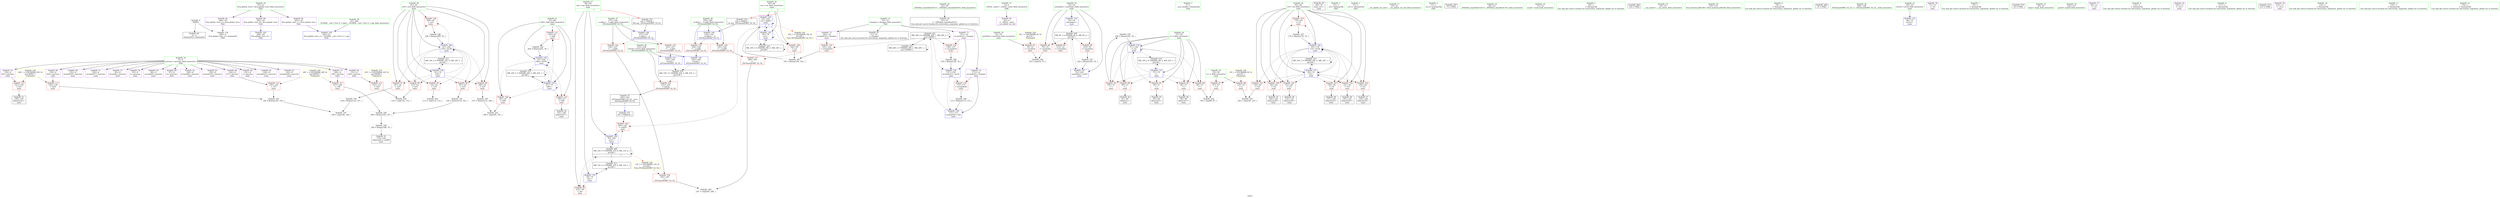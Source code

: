 digraph "SVFG" {
	label="SVFG";

	Node0x55781a0dcf50 [shape=record,color=grey,label="{NodeID: 0\nNullPtr}"];
	Node0x55781a0dcf50 -> Node0x55781a0f80a0[style=solid];
	Node0x55781a0dcf50 -> Node0x55781a0feb80[style=solid];
	Node0x55781a0f8880 [shape=record,color=red,label="{NodeID: 97\n147\<--61\n\<--a10\nmain\n}"];
	Node0x55781a0f8880 -> Node0x55781a0fc320[style=solid];
	Node0x55781a0f6a50 [shape=record,color=green,label="{NodeID: 14\n8\<--9\npersons\<--persons_field_insensitive\nGlob }"];
	Node0x55781a0f6a50 -> Node0x55781a0f9f20[style=solid];
	Node0x55781a0f6a50 -> Node0x55781a0f9ff0[style=solid];
	Node0x55781a0f6a50 -> Node0x55781a0fa0c0[style=solid];
	Node0x55781a0f6a50 -> Node0x55781a0fa190[style=solid];
	Node0x55781a0f6a50 -> Node0x55781a0fa260[style=solid];
	Node0x55781a0f6a50 -> Node0x55781a0fa330[style=solid];
	Node0x55781a0f6a50 -> Node0x55781a0fa400[style=solid];
	Node0x55781a0f6a50 -> Node0x55781a0fa4d0[style=solid];
	Node0x55781a0f6a50 -> Node0x55781a0fa5a0[style=solid];
	Node0x55781a0f6a50 -> Node0x55781a0fa670[style=solid];
	Node0x55781a0f6a50 -> Node0x55781a0fa740[style=solid];
	Node0x55781a0f6a50 -> Node0x55781a0fa810[style=solid];
	Node0x55781a0f6a50 -> Node0x55781a0fa8e0[style=solid];
	Node0x55781a0f6a50 -> Node0x55781a0fa9b0[style=solid];
	Node0x55781a0f6a50 -> Node0x55781a0faa80[style=solid];
	Node0x55781a0f6a50 -> Node0x55781a0fab50[style=solid];
	Node0x55781a0fc320 [shape=record,color=grey,label="{NodeID: 194\n148 = Binary(114, 147, )\n}"];
	Node0x55781a0fc320 -> Node0x55781a0fc7a0[style=solid];
	Node0x55781a0f93e0 [shape=record,color=red,label="{NodeID: 111\n203\<--67\n\<--b46\nmain\n}"];
	Node0x55781a0f93e0 -> Node0x55781a101b50[style=solid];
	Node0x55781a0f75f0 [shape=record,color=green,label="{NodeID: 28\n61\<--62\na10\<--a10_field_insensitive\nmain\n}"];
	Node0x55781a0f75f0 -> Node0x55781a0fbe90[style=solid];
	Node0x55781a0f75f0 -> Node0x55781a0f87b0[style=solid];
	Node0x55781a0f75f0 -> Node0x55781a0f8880[style=solid];
	Node0x55781a0f75f0 -> Node0x55781a0f8950[style=solid];
	Node0x55781a0f75f0 -> Node0x55781a0f8a20[style=solid];
	Node0x55781a0f75f0 -> Node0x55781a0f8af0[style=solid];
	Node0x55781a0f75f0 -> Node0x55781a0ff090[style=solid];
	Node0x55781a0f75f0 -> Node0x55781a0ff8b0[style=solid];
	Node0x55781a0fe710 [shape=record,color=red,label="{NodeID: 125\n249\<--239\n\<--__b.addr\n_ZSt3maxIiERKT_S2_S2_\n}"];
	Node0x55781a0fe710 -> Node0x55781a0ffbf0[style=solid];
	Node0x55781a0f82a0 [shape=record,color=black,label="{NodeID: 42\n32\<--33\n\<--_ZNSt8ios_base4InitD1Ev\nCan only get source location for instruction, argument, global var or function.}"];
	Node0x55781a0ff300 [shape=record,color=blue,label="{NodeID: 139\n171\<--173\narrayidx42\<--dec\nmain\n}"];
	Node0x55781a0ff300 -> Node0x55781a10ff60[style=dashed];
	Node0x55781a0f9e50 [shape=record,color=purple,label="{NodeID: 56\n30\<--4\n\<--_ZStL8__ioinit\n__cxx_global_var_init\n}"];
	Node0x55781a0fa9b0 [shape=record,color=purple,label="{NodeID: 70\n154\<--8\nb31\<--persons\nmain\n}"];
	Node0x55781a0fa9b0 -> Node0x55781a0f9720[style=solid];
	Node0x55781a0fb5a0 [shape=record,color=red,label="{NodeID: 84\n78\<--53\n\<--caseIndex\nmain\n}"];
	Node0x55781a0fb5a0 -> Node0x55781a0fcaa0[style=solid];
	Node0x55781a0dde50 [shape=record,color=green,label="{NodeID: 1\n7\<--1\n__dso_handle\<--dummyObj\nGlob }"];
	Node0x55781a0f8950 [shape=record,color=red,label="{NodeID: 98\n161\<--61\n\<--a10\nmain\n}"];
	Node0x55781a0f8950 -> Node0x55781a0fc020[style=solid];
	Node0x55781a0f6ae0 [shape=record,color=green,label="{NodeID: 15\n10\<--12\nchanges\<--changes_field_insensitive\nGlob }"];
	Node0x55781a0f6ae0 -> Node0x55781a0f81a0[style=solid];
	Node0x55781a0f6ae0 -> Node0x55781a0fac20[style=solid];
	Node0x55781a0f6ae0 -> Node0x55781a0facf0[style=solid];
	Node0x55781a0f6ae0 -> Node0x55781a0fadc0[style=solid];
	Node0x55781a0fc4a0 [shape=record,color=grey,label="{NodeID: 195\n106 = Binary(105, 76, )\n}"];
	Node0x55781a0fc4a0 -> Node0x55781a0feef0[style=solid];
	Node0x55781a0f94b0 [shape=record,color=red,label="{NodeID: 112\n132\<--131\n\<--a20\nmain\n}"];
	Node0x55781a0f94b0 -> Node0x55781a0fcc20[style=solid];
	Node0x55781a0f76c0 [shape=record,color=green,label="{NodeID: 29\n63\<--64\ni14\<--i14_field_insensitive\nmain\n}"];
	Node0x55781a0f76c0 -> Node0x55781a0f8bc0[style=solid];
	Node0x55781a0f76c0 -> Node0x55781a0f8c90[style=solid];
	Node0x55781a0f76c0 -> Node0x55781a0f8d60[style=solid];
	Node0x55781a0f76c0 -> Node0x55781a0f8e30[style=solid];
	Node0x55781a0f76c0 -> Node0x55781a0f8f00[style=solid];
	Node0x55781a0f76c0 -> Node0x55781a0f8fd0[style=solid];
	Node0x55781a0f76c0 -> Node0x55781a0f90a0[style=solid];
	Node0x55781a0f76c0 -> Node0x55781a0ff160[style=solid];
	Node0x55781a0f76c0 -> Node0x55781a0ff3d0[style=solid];
	Node0x55781a10c860 [shape=record,color=black,label="{NodeID: 209\nMR_6V_3 = PHI(MR_6V_4, MR_6V_2, )\npts\{54 \}\n}"];
	Node0x55781a10c860 -> Node0x55781a0fb5a0[style=dashed];
	Node0x55781a10c860 -> Node0x55781a0fb670[style=dashed];
	Node0x55781a10c860 -> Node0x55781a0fb740[style=dashed];
	Node0x55781a10c860 -> Node0x55781a0ff980[style=dashed];
	Node0x55781a0fe7e0 [shape=record,color=red,label="{NodeID: 126\n244\<--243\n\<--\n_ZSt3maxIiERKT_S2_S2_\n}"];
	Node0x55781a0fe7e0 -> Node0x55781a0fc920[style=solid];
	Node0x55781a0f83a0 [shape=record,color=black,label="{NodeID: 43\n48\<--70\nmain_ret\<--\nmain\n}"];
	Node0x55781a0ff3d0 [shape=record,color=blue,label="{NodeID: 140\n63\<--179\ni14\<--inc44\nmain\n}"];
	Node0x55781a0ff3d0 -> Node0x55781a0f8bc0[style=dashed];
	Node0x55781a0ff3d0 -> Node0x55781a0f8c90[style=dashed];
	Node0x55781a0ff3d0 -> Node0x55781a0f8d60[style=dashed];
	Node0x55781a0ff3d0 -> Node0x55781a0f8e30[style=dashed];
	Node0x55781a0ff3d0 -> Node0x55781a0f8f00[style=dashed];
	Node0x55781a0ff3d0 -> Node0x55781a0f8fd0[style=dashed];
	Node0x55781a0ff3d0 -> Node0x55781a0f90a0[style=dashed];
	Node0x55781a0ff3d0 -> Node0x55781a0ff160[style=dashed];
	Node0x55781a0ff3d0 -> Node0x55781a0ff3d0[style=dashed];
	Node0x55781a0ff3d0 -> Node0x55781a10dc60[style=dashed];
	Node0x55781a0f9f20 [shape=record,color=purple,label="{NodeID: 57\n92\<--8\narrayidx\<--persons\nmain\n}"];
	Node0x55781a113d70 [shape=record,color=yellow,style=double,label="{NodeID: 237\n22V_1 = ENCHI(MR_22V_0)\npts\{90000 \}\nFun[main]}"];
	Node0x55781a113d70 -> Node0x55781a0f94b0[style=dashed];
	Node0x55781a0faa80 [shape=record,color=purple,label="{NodeID: 71\n165\<--8\narrayidx37\<--persons\nmain\n}"];
	Node0x55781a0fb670 [shape=record,color=red,label="{NodeID: 85\n212\<--53\n\<--caseIndex\nmain\n}"];
	Node0x55781a0dd610 [shape=record,color=green,label="{NodeID: 2\n13\<--1\n.str\<--dummyObj\nGlob }"];
	Node0x55781a0f8a20 [shape=record,color=red,label="{NodeID: 99\n186\<--61\n\<--a10\nmain\n}"];
	Node0x55781a0f8a20 -> Node0x55781a101cd0[style=solid];
	Node0x55781a0f6b70 [shape=record,color=green,label="{NodeID: 16\n19\<--23\nllvm.global_ctors\<--llvm.global_ctors_field_insensitive\nGlob }"];
	Node0x55781a0f6b70 -> Node0x55781a0fb1d0[style=solid];
	Node0x55781a0f6b70 -> Node0x55781a0fb2d0[style=solid];
	Node0x55781a0f6b70 -> Node0x55781a0fb3d0[style=solid];
	Node0x55781a0fc620 [shape=record,color=grey,label="{NodeID: 196\n173 = Binary(172, 174, )\n}"];
	Node0x55781a0fc620 -> Node0x55781a0ff300[style=solid];
	Node0x55781a0f9580 [shape=record,color=red,label="{NodeID: 113\n140\<--139\n\<--b24\nmain\n}"];
	Node0x55781a0f9580 -> Node0x55781a0fc1a0[style=solid];
	Node0x55781a0f7790 [shape=record,color=green,label="{NodeID: 30\n65\<--66\ncur\<--cur_field_insensitive\nmain\n|{|<s3>7}}"];
	Node0x55781a0f7790 -> Node0x55781a0f9170[style=solid];
	Node0x55781a0f7790 -> Node0x55781a0ff4a0[style=solid];
	Node0x55781a0f7790 -> Node0x55781a0ff640[style=solid];
	Node0x55781a0f7790:s3 -> Node0x55781a121000[style=solid,color=red];
	Node0x55781a10cd60 [shape=record,color=black,label="{NodeID: 210\nMR_10V_2 = PHI(MR_10V_4, MR_10V_1, )\npts\{58 \}\n}"];
	Node0x55781a10cd60 -> Node0x55781a0fee20[style=dashed];
	Node0x55781a0fe8b0 [shape=record,color=red,label="{NodeID: 127\n246\<--245\n\<--\n_ZSt3maxIiERKT_S2_S2_\n}"];
	Node0x55781a0fe8b0 -> Node0x55781a0fc920[style=solid];
	Node0x55781a0f8470 [shape=record,color=black,label="{NodeID: 44\n91\<--90\nidxprom\<--\nmain\n}"];
	Node0x55781a0ff4a0 [shape=record,color=blue,label="{NodeID: 141\n65\<--70\ncur\<--\nmain\n}"];
	Node0x55781a0ff4a0 -> Node0x55781a0f9170[style=dashed];
	Node0x55781a0ff4a0 -> Node0x55781a0ff4a0[style=dashed];
	Node0x55781a0ff4a0 -> Node0x55781a0ff640[style=dashed];
	Node0x55781a0ff4a0 -> Node0x55781a10e160[style=dashed];
	Node0x55781a0f9ff0 [shape=record,color=purple,label="{NodeID: 58\n93\<--8\na\<--persons\nmain\n}"];
	Node0x55781a113e50 [shape=record,color=yellow,style=double,label="{NodeID: 238\n24V_1 = ENCHI(MR_24V_0)\npts\{90001 \}\nFun[main]}"];
	Node0x55781a113e50 -> Node0x55781a0f9580[style=dashed];
	Node0x55781a113e50 -> Node0x55781a0f9720[style=dashed];
	Node0x55781a0fab50 [shape=record,color=purple,label="{NodeID: 72\n166\<--8\nc38\<--persons\nmain\n}"];
	Node0x55781a0fab50 -> Node0x55781a0fe090[style=solid];
	Node0x55781a0fb740 [shape=record,color=red,label="{NodeID: 86\n219\<--53\n\<--caseIndex\nmain\n}"];
	Node0x55781a0fb740 -> Node0x55781a1025d0[style=solid];
	Node0x55781a0dd6a0 [shape=record,color=green,label="{NodeID: 3\n15\<--1\n.str.1\<--dummyObj\nGlob }"];
	Node0x55781a1019d0 [shape=record,color=grey,label="{NodeID: 183\n195 = Binary(194, 193, )\n}"];
	Node0x55781a1019d0 -> Node0x55781a0ff640[style=solid];
	Node0x55781a0f8af0 [shape=record,color=red,label="{NodeID: 100\n208\<--61\n\<--a10\nmain\n}"];
	Node0x55781a0f8af0 -> Node0x55781a101e50[style=solid];
	Node0x55781a0f6c40 [shape=record,color=green,label="{NodeID: 17\n24\<--25\n__cxx_global_var_init\<--__cxx_global_var_init_field_insensitive\n}"];
	Node0x55781a0fc7a0 [shape=record,color=grey,label="{NodeID: 197\n149 = cmp(146, 148, )\n}"];
	Node0x55781a0f9650 [shape=record,color=red,label="{NodeID: 114\n145\<--144\n\<--c27\nmain\n}"];
	Node0x55781a0f9650 -> Node0x55781a0fc1a0[style=solid];
	Node0x55781a0f7860 [shape=record,color=green,label="{NodeID: 31\n67\<--68\nb46\<--b46_field_insensitive\nmain\n}"];
	Node0x55781a0f7860 -> Node0x55781a0f9240[style=solid];
	Node0x55781a0f7860 -> Node0x55781a0f9310[style=solid];
	Node0x55781a0f7860 -> Node0x55781a0f93e0[style=solid];
	Node0x55781a0f7860 -> Node0x55781a0ff570[style=solid];
	Node0x55781a0f7860 -> Node0x55781a0ff7e0[style=solid];
	Node0x55781a10d260 [shape=record,color=black,label="{NodeID: 211\nMR_12V_2 = PHI(MR_12V_4, MR_12V_1, )\npts\{60 \}\n}"];
	Node0x55781a10d260 -> Node0x55781a0fefc0[style=dashed];
	Node0x55781a0fe980 [shape=record,color=blue,label="{NodeID: 128\n264\<--20\nllvm.global_ctors_0\<--\nGlob }"];
	Node0x55781a0f8540 [shape=record,color=black,label="{NodeID: 45\n95\<--94\nidxprom5\<--\nmain\n}"];
	Node0x55781a0ff570 [shape=record,color=blue,label="{NodeID: 142\n67\<--70\nb46\<--\nmain\n}"];
	Node0x55781a0ff570 -> Node0x55781a0f9240[style=dashed];
	Node0x55781a0ff570 -> Node0x55781a0f9310[style=dashed];
	Node0x55781a0ff570 -> Node0x55781a0f93e0[style=dashed];
	Node0x55781a0ff570 -> Node0x55781a0ff570[style=dashed];
	Node0x55781a0ff570 -> Node0x55781a0ff7e0[style=dashed];
	Node0x55781a0ff570 -> Node0x55781a10e660[style=dashed];
	Node0x55781a0fa0c0 [shape=record,color=purple,label="{NodeID: 59\n96\<--8\narrayidx6\<--persons\nmain\n}"];
	Node0x55781a113f30 [shape=record,color=yellow,style=double,label="{NodeID: 239\n26V_1 = ENCHI(MR_26V_0)\npts\{90002 \}\nFun[main]}"];
	Node0x55781a113f30 -> Node0x55781a0f9650[style=dashed];
	Node0x55781a113f30 -> Node0x55781a0fe090[style=dashed];
	Node0x55781a0fac20 [shape=record,color=purple,label="{NodeID: 73\n157\<--10\narrayidx33\<--changes\nmain\n}"];
	Node0x55781a0fac20 -> Node0x55781a0fdfc0[style=solid];
	Node0x55781a0fac20 -> Node0x55781a0ff230[style=solid];
	Node0x55781a0fb810 [shape=record,color=red,label="{NodeID: 87\n87\<--55\n\<--n\nmain\n}"];
	Node0x55781a0fb810 -> Node0x55781a1046a0[style=solid];
	Node0x55781a0dd3a0 [shape=record,color=green,label="{NodeID: 4\n17\<--1\n.str.2\<--dummyObj\nGlob }"];
	Node0x557819ea9790 [shape=record,color=black,label="{NodeID: 267\n72 = PHI()\n}"];
	Node0x55781a101b50 [shape=record,color=grey,label="{NodeID: 184\n204 = Binary(203, 76, )\n}"];
	Node0x55781a101b50 -> Node0x55781a0ff7e0[style=solid];
	Node0x55781a0f8bc0 [shape=record,color=red,label="{NodeID: 101\n124\<--63\n\<--i14\nmain\n}"];
	Node0x55781a0f8bc0 -> Node0x55781a1047e0[style=solid];
	Node0x55781a0f6d10 [shape=record,color=green,label="{NodeID: 18\n28\<--29\n_ZNSt8ios_base4InitC1Ev\<--_ZNSt8ios_base4InitC1Ev_field_insensitive\n}"];
	Node0x55781a0fc920 [shape=record,color=grey,label="{NodeID: 198\n247 = cmp(244, 246, )\n}"];
	Node0x55781a0f9720 [shape=record,color=red,label="{NodeID: 115\n155\<--154\n\<--b31\nmain\n}"];
	Node0x55781a0f9720 -> Node0x55781a0f9a40[style=solid];
	Node0x55781a0f7930 [shape=record,color=green,label="{NodeID: 32\n73\<--74\nscanf\<--scanf_field_insensitive\n}"];
	Node0x55781a10d760 [shape=record,color=black,label="{NodeID: 212\nMR_14V_2 = PHI(MR_14V_4, MR_14V_1, )\npts\{62 \}\n}"];
	Node0x55781a10d760 -> Node0x55781a0ff090[style=dashed];
	Node0x55781a0fea80 [shape=record,color=blue,label="{NodeID: 129\n265\<--21\nllvm.global_ctors_1\<--_GLOBAL__sub_I_Fire_0_1.cpp\nGlob }"];
	Node0x55781a0f8610 [shape=record,color=black,label="{NodeID: 46\n99\<--98\nidxprom7\<--\nmain\n}"];
	Node0x55781a0ff640 [shape=record,color=blue,label="{NodeID: 143\n65\<--195\ncur\<--add53\nmain\n|{|<s5>7}}"];
	Node0x55781a0ff640 -> Node0x55781a0f9170[style=dashed];
	Node0x55781a0ff640 -> Node0x55781a0fe300[style=dashed];
	Node0x55781a0ff640 -> Node0x55781a0ff4a0[style=dashed];
	Node0x55781a0ff640 -> Node0x55781a0ff640[style=dashed];
	Node0x55781a0ff640 -> Node0x55781a10e160[style=dashed];
	Node0x55781a0ff640:s5 -> Node0x55781a1140f0[style=dashed,color=red];
	Node0x55781a0fa190 [shape=record,color=purple,label="{NodeID: 60\n97\<--8\nb\<--persons\nmain\n}"];
	Node0x55781a0facf0 [shape=record,color=purple,label="{NodeID: 74\n171\<--10\narrayidx42\<--changes\nmain\n}"];
	Node0x55781a0facf0 -> Node0x55781a0fe160[style=solid];
	Node0x55781a0facf0 -> Node0x55781a0ff300[style=solid];
	Node0x55781a0fb8e0 [shape=record,color=red,label="{NodeID: 88\n125\<--55\n\<--n\nmain\n}"];
	Node0x55781a0fb8e0 -> Node0x55781a1047e0[style=solid];
	Node0x55781a0dd430 [shape=record,color=green,label="{NodeID: 5\n20\<--1\n\<--dummyObj\nCan only get source location for instruction, argument, global var or function.}"];
	Node0x55781a120910 [shape=record,color=black,label="{NodeID: 268\n103 = PHI()\n}"];
	Node0x55781a101cd0 [shape=record,color=grey,label="{NodeID: 185\n187 = Binary(114, 186, )\n}"];
	Node0x55781a101cd0 -> Node0x55781a0fcda0[style=solid];
	Node0x55781a0f8c90 [shape=record,color=red,label="{NodeID: 102\n128\<--63\n\<--i14\nmain\n}"];
	Node0x55781a0f8c90 -> Node0x55781a0f86e0[style=solid];
	Node0x55781a0f6e10 [shape=record,color=green,label="{NodeID: 19\n34\<--35\n__cxa_atexit\<--__cxa_atexit_field_insensitive\n}"];
	Node0x55781a0fcaa0 [shape=record,color=grey,label="{NodeID: 199\n80 = cmp(78, 79, )\n}"];
	Node0x55781a0fdfc0 [shape=record,color=red,label="{NodeID: 116\n158\<--157\n\<--arrayidx33\nmain\n}"];
	Node0x55781a0fdfc0 -> Node0x55781a102150[style=solid];
	Node0x55781a0f7a30 [shape=record,color=green,label="{NodeID: 33\n120\<--121\nllvm.memset.p0i8.i64\<--llvm.memset.p0i8.i64_field_insensitive\n}"];
	Node0x55781a10dc60 [shape=record,color=black,label="{NodeID: 213\nMR_16V_2 = PHI(MR_16V_3, MR_16V_1, )\npts\{64 \}\n}"];
	Node0x55781a10dc60 -> Node0x55781a0ff160[style=dashed];
	Node0x55781a10dc60 -> Node0x55781a10dc60[style=dashed];
	Node0x55781a0feb80 [shape=record,color=blue, style = dotted,label="{NodeID: 130\n266\<--3\nllvm.global_ctors_2\<--dummyVal\nGlob }"];
	Node0x55781a0f86e0 [shape=record,color=black,label="{NodeID: 47\n129\<--128\nidxprom18\<--\nmain\n}"];
	Node0x55781a0ff710 [shape=record,color=blue,label="{NodeID: 144\n59\<--200\nans\<--\nmain\n}"];
	Node0x55781a0ff710 -> Node0x55781a10b960[style=dashed];
	Node0x55781a0fa260 [shape=record,color=purple,label="{NodeID: 61\n100\<--8\narrayidx8\<--persons\nmain\n}"];
	Node0x55781a1140f0 [shape=record,color=yellow,style=double,label="{NodeID: 241\n18V_1 = ENCHI(MR_18V_0)\npts\{66 \}\nFun[_ZSt3maxIiERKT_S2_S2_]}"];
	Node0x55781a1140f0 -> Node0x55781a0fe8b0[style=dashed];
	Node0x55781a0fadc0 [shape=record,color=purple,label="{NodeID: 75\n192\<--10\narrayidx52\<--changes\nmain\n}"];
	Node0x55781a0fadc0 -> Node0x55781a0fe230[style=solid];
	Node0x55781a0fb9b0 [shape=record,color=red,label="{NodeID: 89\n86\<--57\n\<--i\nmain\n}"];
	Node0x55781a0fb9b0 -> Node0x55781a1046a0[style=solid];
	Node0x55781a0dda90 [shape=record,color=green,label="{NodeID: 6\n70\<--1\n\<--dummyObj\nCan only get source location for instruction, argument, global var or function.}"];
	Node0x55781a120a10 [shape=record,color=black,label="{NodeID: 269\n31 = PHI()\n}"];
	Node0x55781a101e50 [shape=record,color=grey,label="{NodeID: 186\n209 = Binary(208, 76, )\n}"];
	Node0x55781a101e50 -> Node0x55781a0ff8b0[style=solid];
	Node0x55781a0f8d60 [shape=record,color=red,label="{NodeID: 103\n136\<--63\n\<--i14\nmain\n}"];
	Node0x55781a0f8d60 -> Node0x55781a0f97d0[style=solid];
	Node0x55781a0f6f10 [shape=record,color=green,label="{NodeID: 20\n33\<--39\n_ZNSt8ios_base4InitD1Ev\<--_ZNSt8ios_base4InitD1Ev_field_insensitive\n}"];
	Node0x55781a0f6f10 -> Node0x55781a0f82a0[style=solid];
	Node0x55781a0fcc20 [shape=record,color=grey,label="{NodeID: 200\n134 = cmp(132, 133, )\n}"];
	Node0x55781a0fe090 [shape=record,color=red,label="{NodeID: 117\n167\<--166\n\<--c38\nmain\n}"];
	Node0x55781a0fe090 -> Node0x55781a1022d0[style=solid];
	Node0x55781a0f7b30 [shape=record,color=green,label="{NodeID: 34\n198\<--199\n_ZSt3maxIiERKT_S2_S2_\<--_ZSt3maxIiERKT_S2_S2__field_insensitive\n}"];
	Node0x55781a10e160 [shape=record,color=black,label="{NodeID: 214\nMR_18V_2 = PHI(MR_18V_3, MR_18V_1, )\npts\{66 \}\n}"];
	Node0x55781a10e160 -> Node0x55781a0ff4a0[style=dashed];
	Node0x55781a10e160 -> Node0x55781a10e160[style=dashed];
	Node0x55781a0fec80 [shape=record,color=blue,label="{NodeID: 131\n49\<--70\nretval\<--\nmain\n}"];
	Node0x55781a0f97d0 [shape=record,color=black,label="{NodeID: 48\n137\<--136\nidxprom22\<--\nmain\n}"];
	Node0x55781a112d80 [shape=record,color=yellow,style=double,label="{NodeID: 228\n4V_1 = ENCHI(MR_4V_0)\npts\{52 \}\nFun[main]}"];
	Node0x55781a112d80 -> Node0x55781a0fb4d0[style=dashed];
	Node0x55781a0ff7e0 [shape=record,color=blue,label="{NodeID: 145\n67\<--204\nb46\<--inc56\nmain\n}"];
	Node0x55781a0ff7e0 -> Node0x55781a0f9240[style=dashed];
	Node0x55781a0ff7e0 -> Node0x55781a0f9310[style=dashed];
	Node0x55781a0ff7e0 -> Node0x55781a0f93e0[style=dashed];
	Node0x55781a0ff7e0 -> Node0x55781a0ff570[style=dashed];
	Node0x55781a0ff7e0 -> Node0x55781a0ff7e0[style=dashed];
	Node0x55781a0ff7e0 -> Node0x55781a10e660[style=dashed];
	Node0x55781a0fa330 [shape=record,color=purple,label="{NodeID: 62\n101\<--8\nc\<--persons\nmain\n}"];
	Node0x55781a0fae90 [shape=record,color=purple,label="{NodeID: 76\n71\<--13\n\<--.str\nmain\n}"];
	Node0x55781a0fba80 [shape=record,color=red,label="{NodeID: 90\n90\<--57\n\<--i\nmain\n}"];
	Node0x55781a0fba80 -> Node0x55781a0f8470[style=solid];
	Node0x55781a0ddb20 [shape=record,color=green,label="{NodeID: 7\n76\<--1\n\<--dummyObj\nCan only get source location for instruction, argument, global var or function.}"];
	Node0x55781a120b10 [shape=record,color=black,label="{NodeID: 270\n83 = PHI()\n}"];
	Node0x55781a101fd0 [shape=record,color=grey,label="{NodeID: 187\n179 = Binary(178, 76, )\n}"];
	Node0x55781a101fd0 -> Node0x55781a0ff3d0[style=solid];
	Node0x55781a0f8e30 [shape=record,color=red,label="{NodeID: 104\n141\<--63\n\<--i14\nmain\n}"];
	Node0x55781a0f8e30 -> Node0x55781a0f98a0[style=solid];
	Node0x55781a0f7010 [shape=record,color=green,label="{NodeID: 21\n46\<--47\nmain\<--main_field_insensitive\n}"];
	Node0x55781a0fcda0 [shape=record,color=grey,label="{NodeID: 201\n188 = cmp(185, 187, )\n}"];
	Node0x55781a0fe160 [shape=record,color=red,label="{NodeID: 118\n172\<--171\n\<--arrayidx42\nmain\n}"];
	Node0x55781a0fe160 -> Node0x55781a0fc620[style=solid];
	Node0x55781a0f7c30 [shape=record,color=green,label="{NodeID: 35\n216\<--217\nprintf\<--printf_field_insensitive\n}"];
	Node0x55781a10e660 [shape=record,color=black,label="{NodeID: 215\nMR_20V_2 = PHI(MR_20V_3, MR_20V_1, )\npts\{68 \}\n}"];
	Node0x55781a10e660 -> Node0x55781a0ff570[style=dashed];
	Node0x55781a10e660 -> Node0x55781a10e660[style=dashed];
	Node0x55781a0fed50 [shape=record,color=blue,label="{NodeID: 132\n53\<--76\ncaseIndex\<--\nmain\n}"];
	Node0x55781a0fed50 -> Node0x55781a10c860[style=dashed];
	Node0x55781a0f98a0 [shape=record,color=black,label="{NodeID: 49\n142\<--141\nidxprom25\<--\nmain\n}"];
	Node0x55781a0ff8b0 [shape=record,color=blue,label="{NodeID: 146\n61\<--209\na10\<--inc59\nmain\n}"];
	Node0x55781a0ff8b0 -> Node0x55781a0fbe90[style=dashed];
	Node0x55781a0ff8b0 -> Node0x55781a0f87b0[style=dashed];
	Node0x55781a0ff8b0 -> Node0x55781a0f8880[style=dashed];
	Node0x55781a0ff8b0 -> Node0x55781a0f8950[style=dashed];
	Node0x55781a0ff8b0 -> Node0x55781a0f8a20[style=dashed];
	Node0x55781a0ff8b0 -> Node0x55781a0f8af0[style=dashed];
	Node0x55781a0ff8b0 -> Node0x55781a0ff8b0[style=dashed];
	Node0x55781a0ff8b0 -> Node0x55781a10d760[style=dashed];
	Node0x55781a0fa400 [shape=record,color=purple,label="{NodeID: 63\n130\<--8\narrayidx19\<--persons\nmain\n}"];
	Node0x55781a0faf60 [shape=record,color=purple,label="{NodeID: 77\n82\<--13\n\<--.str\nmain\n}"];
	Node0x55781a0fbb50 [shape=record,color=red,label="{NodeID: 91\n94\<--57\n\<--i\nmain\n}"];
	Node0x55781a0fbb50 -> Node0x55781a0f8540[style=solid];
	Node0x55781a0ddbb0 [shape=record,color=green,label="{NodeID: 8\n114\<--1\n\<--dummyObj\nCan only get source location for instruction, argument, global var or function.}"];
	Node0x55781a120c10 [shape=record,color=black,label="{NodeID: 271\n197 = PHI(232, )\n}"];
	Node0x55781a120c10 -> Node0x55781a0fe300[style=solid];
	Node0x55781a102150 [shape=record,color=grey,label="{NodeID: 188\n159 = Binary(158, 76, )\n}"];
	Node0x55781a102150 -> Node0x55781a0ff230[style=solid];
	Node0x55781a0f8f00 [shape=record,color=red,label="{NodeID: 105\n151\<--63\n\<--i14\nmain\n}"];
	Node0x55781a0f8f00 -> Node0x55781a0f9970[style=solid];
	Node0x55781a0f7110 [shape=record,color=green,label="{NodeID: 22\n49\<--50\nretval\<--retval_field_insensitive\nmain\n}"];
	Node0x55781a0f7110 -> Node0x55781a0fec80[style=solid];
	Node0x55781a1046a0 [shape=record,color=grey,label="{NodeID: 202\n88 = cmp(86, 87, )\n}"];
	Node0x55781a0fe230 [shape=record,color=red,label="{NodeID: 119\n193\<--192\n\<--arrayidx52\nmain\n}"];
	Node0x55781a0fe230 -> Node0x55781a1019d0[style=solid];
	Node0x55781a0f7d30 [shape=record,color=green,label="{NodeID: 36\n235\<--236\nretval\<--retval_field_insensitive\n_ZSt3maxIiERKT_S2_S2_\n}"];
	Node0x55781a0f7d30 -> Node0x55781a0fe3d0[style=solid];
	Node0x55781a0f7d30 -> Node0x55781a0ffbf0[style=solid];
	Node0x55781a0f7d30 -> Node0x55781a0ffcc0[style=solid];
	Node0x55781a10eb60 [shape=record,color=black,label="{NodeID: 216\nMR_28V_2 = PHI(MR_28V_3, MR_28V_1, )\npts\{120000 \}\n}"];
	Node0x55781a10eb60 -> Node0x55781a10eb60[style=dashed];
	Node0x55781a10eb60 -> Node0x55781a10ff60[style=dashed];
	Node0x55781a0fee20 [shape=record,color=blue,label="{NodeID: 133\n57\<--70\ni\<--\nmain\n}"];
	Node0x55781a0fee20 -> Node0x55781a0fb9b0[style=dashed];
	Node0x55781a0fee20 -> Node0x55781a0fba80[style=dashed];
	Node0x55781a0fee20 -> Node0x55781a0fbb50[style=dashed];
	Node0x55781a0fee20 -> Node0x55781a0fbc20[style=dashed];
	Node0x55781a0fee20 -> Node0x55781a0fbcf0[style=dashed];
	Node0x55781a0fee20 -> Node0x55781a0feef0[style=dashed];
	Node0x55781a0fee20 -> Node0x55781a10cd60[style=dashed];
	Node0x55781a0f9970 [shape=record,color=black,label="{NodeID: 50\n152\<--151\nidxprom29\<--\nmain\n}"];
	Node0x55781a112f40 [shape=record,color=yellow,style=double,label="{NodeID: 230\n8V_1 = ENCHI(MR_8V_0)\npts\{56 \}\nFun[main]}"];
	Node0x55781a112f40 -> Node0x55781a0fb810[style=dashed];
	Node0x55781a112f40 -> Node0x55781a0fb8e0[style=dashed];
	Node0x55781a0ff980 [shape=record,color=blue,label="{NodeID: 147\n53\<--220\ncaseIndex\<--inc63\nmain\n}"];
	Node0x55781a0ff980 -> Node0x55781a10c860[style=dashed];
	Node0x55781a0fa4d0 [shape=record,color=purple,label="{NodeID: 64\n131\<--8\na20\<--persons\nmain\n}"];
	Node0x55781a0fa4d0 -> Node0x55781a0f94b0[style=solid];
	Node0x55781a0fb030 [shape=record,color=purple,label="{NodeID: 78\n102\<--15\n\<--.str.1\nmain\n}"];
	Node0x55781a0fbc20 [shape=record,color=red,label="{NodeID: 92\n98\<--57\n\<--i\nmain\n}"];
	Node0x55781a0fbc20 -> Node0x55781a0f8610[style=solid];
	Node0x55781a0ddc40 [shape=record,color=green,label="{NodeID: 9\n117\<--1\n\<--dummyObj\nCan only get source location for instruction, argument, global var or function.}"];
	Node0x55781a120e00 [shape=record,color=black,label="{NodeID: 272\n215 = PHI()\n}"];
	Node0x55781a1022d0 [shape=record,color=grey,label="{NodeID: 189\n168 = Binary(162, 167, )\n}"];
	Node0x55781a1022d0 -> Node0x55781a102450[style=solid];
	Node0x55781a0f8fd0 [shape=record,color=red,label="{NodeID: 106\n163\<--63\n\<--i14\nmain\n}"];
	Node0x55781a0f8fd0 -> Node0x55781a0f9b10[style=solid];
	Node0x55781a0f71e0 [shape=record,color=green,label="{NodeID: 23\n51\<--52\ncaseNum\<--caseNum_field_insensitive\nmain\n}"];
	Node0x55781a0f71e0 -> Node0x55781a0fb4d0[style=solid];
	Node0x55781a1047e0 [shape=record,color=grey,label="{NodeID: 203\n126 = cmp(124, 125, )\n}"];
	Node0x55781a0fe300 [shape=record,color=red,label="{NodeID: 120\n200\<--197\n\<--call54\nmain\n}"];
	Node0x55781a0fe300 -> Node0x55781a0ff710[style=solid];
	Node0x55781a0f7e00 [shape=record,color=green,label="{NodeID: 37\n237\<--238\n__a.addr\<--__a.addr_field_insensitive\n_ZSt3maxIiERKT_S2_S2_\n}"];
	Node0x55781a0f7e00 -> Node0x55781a0fe4a0[style=solid];
	Node0x55781a0f7e00 -> Node0x55781a0fe570[style=solid];
	Node0x55781a0f7e00 -> Node0x55781a0ffa50[style=solid];
	Node0x55781a0feef0 [shape=record,color=blue,label="{NodeID: 134\n57\<--106\ni\<--inc\nmain\n}"];
	Node0x55781a0feef0 -> Node0x55781a0fb9b0[style=dashed];
	Node0x55781a0feef0 -> Node0x55781a0fba80[style=dashed];
	Node0x55781a0feef0 -> Node0x55781a0fbb50[style=dashed];
	Node0x55781a0feef0 -> Node0x55781a0fbc20[style=dashed];
	Node0x55781a0feef0 -> Node0x55781a0fbcf0[style=dashed];
	Node0x55781a0feef0 -> Node0x55781a0feef0[style=dashed];
	Node0x55781a0feef0 -> Node0x55781a10cd60[style=dashed];
	Node0x55781a0f9a40 [shape=record,color=black,label="{NodeID: 51\n156\<--155\nidxprom32\<--\nmain\n}"];
	Node0x55781a0ffa50 [shape=record,color=blue,label="{NodeID: 148\n237\<--233\n__a.addr\<--__a\n_ZSt3maxIiERKT_S2_S2_\n}"];
	Node0x55781a0ffa50 -> Node0x55781a0fe4a0[style=dashed];
	Node0x55781a0ffa50 -> Node0x55781a0fe570[style=dashed];
	Node0x55781a0fa5a0 [shape=record,color=purple,label="{NodeID: 65\n138\<--8\narrayidx23\<--persons\nmain\n}"];
	Node0x55781a1144a0 [shape=record,color=yellow,style=double,label="{NodeID: 245\n12V_1 = ENCHI(MR_12V_0)\npts\{60 \}\nFun[_ZSt3maxIiERKT_S2_S2_]}"];
	Node0x55781a1144a0 -> Node0x55781a0fe7e0[style=dashed];
	Node0x55781a0fb100 [shape=record,color=purple,label="{NodeID: 79\n214\<--17\n\<--.str.2\nmain\n}"];
	Node0x55781a0fbcf0 [shape=record,color=red,label="{NodeID: 93\n105\<--57\n\<--i\nmain\n}"];
	Node0x55781a0fbcf0 -> Node0x55781a0fc4a0[style=solid];
	Node0x55781a0ddcd0 [shape=record,color=green,label="{NodeID: 10\n118\<--1\n\<--dummyObj\nCan only get source location for instruction, argument, global var or function.}"];
	Node0x55781a120ed0 [shape=record,color=black,label="{NodeID: 273\n233 = PHI(59, )\n0th arg _ZSt3maxIiERKT_S2_S2_ }"];
	Node0x55781a120ed0 -> Node0x55781a0ffa50[style=solid];
	Node0x55781a102450 [shape=record,color=grey,label="{NodeID: 190\n169 = Binary(168, 76, )\n}"];
	Node0x55781a102450 -> Node0x55781a0f9be0[style=solid];
	Node0x55781a0f90a0 [shape=record,color=red,label="{NodeID: 107\n178\<--63\n\<--i14\nmain\n}"];
	Node0x55781a0f90a0 -> Node0x55781a101fd0[style=solid];
	Node0x55781a0f72b0 [shape=record,color=green,label="{NodeID: 24\n53\<--54\ncaseIndex\<--caseIndex_field_insensitive\nmain\n}"];
	Node0x55781a0f72b0 -> Node0x55781a0fb5a0[style=solid];
	Node0x55781a0f72b0 -> Node0x55781a0fb670[style=solid];
	Node0x55781a0f72b0 -> Node0x55781a0fb740[style=solid];
	Node0x55781a0f72b0 -> Node0x55781a0fed50[style=solid];
	Node0x55781a0f72b0 -> Node0x55781a0ff980[style=solid];
	Node0x55781a104960 [shape=record,color=grey,label="{NodeID: 204\n113 = cmp(112, 114, )\n}"];
	Node0x55781a0fe3d0 [shape=record,color=red,label="{NodeID: 121\n255\<--235\n\<--retval\n_ZSt3maxIiERKT_S2_S2_\n}"];
	Node0x55781a0fe3d0 -> Node0x55781a0f9d80[style=solid];
	Node0x55781a0f7ed0 [shape=record,color=green,label="{NodeID: 38\n239\<--240\n__b.addr\<--__b.addr_field_insensitive\n_ZSt3maxIiERKT_S2_S2_\n}"];
	Node0x55781a0f7ed0 -> Node0x55781a0fe640[style=solid];
	Node0x55781a0f7ed0 -> Node0x55781a0fe710[style=solid];
	Node0x55781a0f7ed0 -> Node0x55781a0ffb20[style=solid];
	Node0x55781a10f560 [shape=record,color=black,label="{NodeID: 218\nMR_32V_3 = PHI(MR_32V_4, MR_32V_2, )\npts\{236 \}\n}"];
	Node0x55781a10f560 -> Node0x55781a0fe3d0[style=dashed];
	Node0x55781a0fefc0 [shape=record,color=blue,label="{NodeID: 135\n59\<--70\nans\<--\nmain\n}"];
	Node0x55781a0fefc0 -> Node0x55781a0fbdc0[style=dashed];
	Node0x55781a0fefc0 -> Node0x55781a10b960[style=dashed];
	Node0x55781a0fefc0 -> Node0x55781a10d260[style=dashed];
	Node0x55781a0f9b10 [shape=record,color=black,label="{NodeID: 52\n164\<--163\nidxprom36\<--\nmain\n}"];
	Node0x55781a0ffb20 [shape=record,color=blue,label="{NodeID: 149\n239\<--234\n__b.addr\<--__b\n_ZSt3maxIiERKT_S2_S2_\n}"];
	Node0x55781a0ffb20 -> Node0x55781a0fe640[style=dashed];
	Node0x55781a0ffb20 -> Node0x55781a0fe710[style=dashed];
	Node0x55781a0fa670 [shape=record,color=purple,label="{NodeID: 66\n139\<--8\nb24\<--persons\nmain\n}"];
	Node0x55781a0fa670 -> Node0x55781a0f9580[style=solid];
	Node0x55781a0fb1d0 [shape=record,color=purple,label="{NodeID: 80\n264\<--19\nllvm.global_ctors_0\<--llvm.global_ctors\nGlob }"];
	Node0x55781a0fb1d0 -> Node0x55781a0fe980[style=solid];
	Node0x55781a0fbdc0 [shape=record,color=red,label="{NodeID: 94\n213\<--59\n\<--ans\nmain\n}"];
	Node0x55781a0f68a0 [shape=record,color=green,label="{NodeID: 11\n119\<--1\n\<--dummyObj\nCan only get source location for instruction, argument, global var or function.}"];
	Node0x55781a121000 [shape=record,color=black,label="{NodeID: 274\n234 = PHI(65, )\n1st arg _ZSt3maxIiERKT_S2_S2_ }"];
	Node0x55781a121000 -> Node0x55781a0ffb20[style=solid];
	Node0x55781a1025d0 [shape=record,color=grey,label="{NodeID: 191\n220 = Binary(219, 76, )\n}"];
	Node0x55781a1025d0 -> Node0x55781a0ff980[style=solid];
	Node0x55781a0f9170 [shape=record,color=red,label="{NodeID: 108\n194\<--65\n\<--cur\nmain\n}"];
	Node0x55781a0f9170 -> Node0x55781a1019d0[style=solid];
	Node0x55781a0f7380 [shape=record,color=green,label="{NodeID: 25\n55\<--56\nn\<--n_field_insensitive\nmain\n}"];
	Node0x55781a0f7380 -> Node0x55781a0fb810[style=solid];
	Node0x55781a0f7380 -> Node0x55781a0fb8e0[style=solid];
	Node0x55781a0fe4a0 [shape=record,color=red,label="{NodeID: 122\n243\<--237\n\<--__a.addr\n_ZSt3maxIiERKT_S2_S2_\n}"];
	Node0x55781a0fe4a0 -> Node0x55781a0fe7e0[style=solid];
	Node0x55781a0f7fa0 [shape=record,color=green,label="{NodeID: 39\n21\<--260\n_GLOBAL__sub_I_Fire_0_1.cpp\<--_GLOBAL__sub_I_Fire_0_1.cpp_field_insensitive\n}"];
	Node0x55781a0f7fa0 -> Node0x55781a0fea80[style=solid];
	Node0x55781a0ff090 [shape=record,color=blue,label="{NodeID: 136\n61\<--70\na10\<--\nmain\n}"];
	Node0x55781a0ff090 -> Node0x55781a0fbe90[style=dashed];
	Node0x55781a0ff090 -> Node0x55781a0f87b0[style=dashed];
	Node0x55781a0ff090 -> Node0x55781a0f8880[style=dashed];
	Node0x55781a0ff090 -> Node0x55781a0f8950[style=dashed];
	Node0x55781a0ff090 -> Node0x55781a0f8a20[style=dashed];
	Node0x55781a0ff090 -> Node0x55781a0f8af0[style=dashed];
	Node0x55781a0ff090 -> Node0x55781a0ff8b0[style=dashed];
	Node0x55781a0ff090 -> Node0x55781a10d760[style=dashed];
	Node0x55781a0f9be0 [shape=record,color=black,label="{NodeID: 53\n170\<--169\nidxprom41\<--add40\nmain\n}"];
	Node0x55781a0ffbf0 [shape=record,color=blue,label="{NodeID: 150\n235\<--249\nretval\<--\n_ZSt3maxIiERKT_S2_S2_\n}"];
	Node0x55781a0ffbf0 -> Node0x55781a10f560[style=dashed];
	Node0x55781a0fa740 [shape=record,color=purple,label="{NodeID: 67\n143\<--8\narrayidx26\<--persons\nmain\n}"];
	Node0x55781a0fb2d0 [shape=record,color=purple,label="{NodeID: 81\n265\<--19\nllvm.global_ctors_1\<--llvm.global_ctors\nGlob }"];
	Node0x55781a0fb2d0 -> Node0x55781a0fea80[style=solid];
	Node0x55781a0fbe90 [shape=record,color=red,label="{NodeID: 95\n112\<--61\n\<--a10\nmain\n}"];
	Node0x55781a0fbe90 -> Node0x55781a104960[style=solid];
	Node0x55781a0f6930 [shape=record,color=green,label="{NodeID: 12\n174\<--1\n\<--dummyObj\nCan only get source location for instruction, argument, global var or function.}"];
	Node0x55781a0fc020 [shape=record,color=grey,label="{NodeID: 192\n162 = Binary(114, 161, )\n}"];
	Node0x55781a0fc020 -> Node0x55781a1022d0[style=solid];
	Node0x55781a0f9240 [shape=record,color=red,label="{NodeID: 109\n185\<--67\n\<--b46\nmain\n}"];
	Node0x55781a0f9240 -> Node0x55781a0fcda0[style=solid];
	Node0x55781a0f7450 [shape=record,color=green,label="{NodeID: 26\n57\<--58\ni\<--i_field_insensitive\nmain\n}"];
	Node0x55781a0f7450 -> Node0x55781a0fb9b0[style=solid];
	Node0x55781a0f7450 -> Node0x55781a0fba80[style=solid];
	Node0x55781a0f7450 -> Node0x55781a0fbb50[style=solid];
	Node0x55781a0f7450 -> Node0x55781a0fbc20[style=solid];
	Node0x55781a0f7450 -> Node0x55781a0fbcf0[style=solid];
	Node0x55781a0f7450 -> Node0x55781a0fee20[style=solid];
	Node0x55781a0f7450 -> Node0x55781a0feef0[style=solid];
	Node0x55781a10b960 [shape=record,color=black,label="{NodeID: 206\nMR_12V_5 = PHI(MR_12V_6, MR_12V_4, )\npts\{60 \}\n|{|<s5>7}}"];
	Node0x55781a10b960 -> Node0x55781a0fbdc0[style=dashed];
	Node0x55781a10b960 -> Node0x55781a0fe300[style=dashed];
	Node0x55781a10b960 -> Node0x55781a0ff710[style=dashed];
	Node0x55781a10b960 -> Node0x55781a10b960[style=dashed];
	Node0x55781a10b960 -> Node0x55781a10d260[style=dashed];
	Node0x55781a10b960:s5 -> Node0x55781a1144a0[style=dashed,color=red];
	Node0x55781a0fe570 [shape=record,color=red,label="{NodeID: 123\n252\<--237\n\<--__a.addr\n_ZSt3maxIiERKT_S2_S2_\n}"];
	Node0x55781a0fe570 -> Node0x55781a0ffcc0[style=solid];
	Node0x55781a0f80a0 [shape=record,color=black,label="{NodeID: 40\n2\<--3\ndummyVal\<--dummyVal\n}"];
	Node0x55781a10ff60 [shape=record,color=black,label="{NodeID: 220\nMR_28V_4 = PHI(MR_28V_7, MR_28V_3, )\npts\{120000 \}\n}"];
	Node0x55781a10ff60 -> Node0x55781a0fdfc0[style=dashed];
	Node0x55781a10ff60 -> Node0x55781a0fe230[style=dashed];
	Node0x55781a10ff60 -> Node0x55781a0ff230[style=dashed];
	Node0x55781a10ff60 -> Node0x55781a10eb60[style=dashed];
	Node0x55781a10ff60 -> Node0x55781a10ff60[style=dashed];
	Node0x55781a0ff160 [shape=record,color=blue,label="{NodeID: 137\n63\<--70\ni14\<--\nmain\n}"];
	Node0x55781a0ff160 -> Node0x55781a0f8bc0[style=dashed];
	Node0x55781a0ff160 -> Node0x55781a0f8c90[style=dashed];
	Node0x55781a0ff160 -> Node0x55781a0f8d60[style=dashed];
	Node0x55781a0ff160 -> Node0x55781a0f8e30[style=dashed];
	Node0x55781a0ff160 -> Node0x55781a0f8f00[style=dashed];
	Node0x55781a0ff160 -> Node0x55781a0f8fd0[style=dashed];
	Node0x55781a0ff160 -> Node0x55781a0f90a0[style=dashed];
	Node0x55781a0ff160 -> Node0x55781a0ff160[style=dashed];
	Node0x55781a0ff160 -> Node0x55781a0ff3d0[style=dashed];
	Node0x55781a0ff160 -> Node0x55781a10dc60[style=dashed];
	Node0x55781a0f9cb0 [shape=record,color=black,label="{NodeID: 54\n191\<--190\nidxprom51\<--\nmain\n}"];
	Node0x55781a0ffcc0 [shape=record,color=blue,label="{NodeID: 151\n235\<--252\nretval\<--\n_ZSt3maxIiERKT_S2_S2_\n}"];
	Node0x55781a0ffcc0 -> Node0x55781a10f560[style=dashed];
	Node0x55781a0fa810 [shape=record,color=purple,label="{NodeID: 68\n144\<--8\nc27\<--persons\nmain\n}"];
	Node0x55781a0fa810 -> Node0x55781a0f9650[style=solid];
	Node0x55781a0fb3d0 [shape=record,color=purple,label="{NodeID: 82\n266\<--19\nllvm.global_ctors_2\<--llvm.global_ctors\nGlob }"];
	Node0x55781a0fb3d0 -> Node0x55781a0feb80[style=solid];
	Node0x55781a0f87b0 [shape=record,color=red,label="{NodeID: 96\n133\<--61\n\<--a10\nmain\n}"];
	Node0x55781a0f87b0 -> Node0x55781a0fcc20[style=solid];
	Node0x55781a0f69c0 [shape=record,color=green,label="{NodeID: 13\n4\<--6\n_ZStL8__ioinit\<--_ZStL8__ioinit_field_insensitive\nGlob }"];
	Node0x55781a0f69c0 -> Node0x55781a0f9e50[style=solid];
	Node0x55781a0fc1a0 [shape=record,color=grey,label="{NodeID: 193\n146 = Binary(140, 145, )\n}"];
	Node0x55781a0fc1a0 -> Node0x55781a0fc7a0[style=solid];
	Node0x55781a0f9310 [shape=record,color=red,label="{NodeID: 110\n190\<--67\n\<--b46\nmain\n}"];
	Node0x55781a0f9310 -> Node0x55781a0f9cb0[style=solid];
	Node0x55781a0f7520 [shape=record,color=green,label="{NodeID: 27\n59\<--60\nans\<--ans_field_insensitive\nmain\n|{|<s3>7}}"];
	Node0x55781a0f7520 -> Node0x55781a0fbdc0[style=solid];
	Node0x55781a0f7520 -> Node0x55781a0fefc0[style=solid];
	Node0x55781a0f7520 -> Node0x55781a0ff710[style=solid];
	Node0x55781a0f7520:s3 -> Node0x55781a120ed0[style=solid,color=red];
	Node0x55781a0fe640 [shape=record,color=red,label="{NodeID: 124\n245\<--239\n\<--__b.addr\n_ZSt3maxIiERKT_S2_S2_\n}"];
	Node0x55781a0fe640 -> Node0x55781a0fe8b0[style=solid];
	Node0x55781a0f81a0 [shape=record,color=black,label="{NodeID: 41\n11\<--10\n\<--changes\nCan only get source location for instruction, argument, global var or function.}"];
	Node0x55781a0ff230 [shape=record,color=blue,label="{NodeID: 138\n157\<--159\narrayidx33\<--inc34\nmain\n}"];
	Node0x55781a0ff230 -> Node0x55781a0fe160[style=dashed];
	Node0x55781a0ff230 -> Node0x55781a0ff300[style=dashed];
	Node0x55781a0f9d80 [shape=record,color=black,label="{NodeID: 55\n232\<--255\n_ZSt3maxIiERKT_S2_S2__ret\<--\n_ZSt3maxIiERKT_S2_S2_\n|{<s0>7}}"];
	Node0x55781a0f9d80:s0 -> Node0x55781a120c10[style=solid,color=blue];
	Node0x55781a0fa8e0 [shape=record,color=purple,label="{NodeID: 69\n153\<--8\narrayidx30\<--persons\nmain\n}"];
	Node0x55781a0fb4d0 [shape=record,color=red,label="{NodeID: 83\n79\<--51\n\<--caseNum\nmain\n}"];
	Node0x55781a0fb4d0 -> Node0x55781a0fcaa0[style=solid];
}

